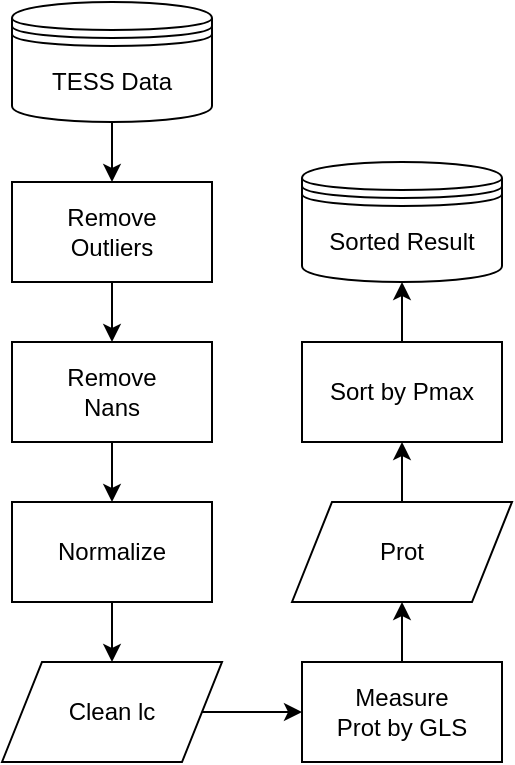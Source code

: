 <mxfile version="16.4.3" type="github" pages="2">
  <diagram id="IC8KrCkXo4IFFtZmo5Py" name="GLS">
    <mxGraphModel dx="678" dy="437" grid="1" gridSize="10" guides="1" tooltips="1" connect="1" arrows="1" fold="1" page="1" pageScale="1" pageWidth="827" pageHeight="1169" math="0" shadow="0">
      <root>
        <mxCell id="34-MS-X660Qj239OevNw-0" />
        <mxCell id="34-MS-X660Qj239OevNw-1" parent="34-MS-X660Qj239OevNw-0" />
        <mxCell id="Sd_bzcv2Rbqc6qYcsJ1p-1" value="" style="endArrow=classic;html=1;rounded=0;exitX=0.5;exitY=1;exitDx=0;exitDy=0;" edge="1" parent="34-MS-X660Qj239OevNw-1">
          <mxGeometry width="50" height="50" relative="1" as="geometry">
            <mxPoint x="215" y="90" as="sourcePoint" />
            <mxPoint x="215" y="120" as="targetPoint" />
          </mxGeometry>
        </mxCell>
        <mxCell id="Sd_bzcv2Rbqc6qYcsJ1p-2" value="Remove&lt;br&gt;Outliers" style="rounded=0;whiteSpace=wrap;html=1;" vertex="1" parent="34-MS-X660Qj239OevNw-1">
          <mxGeometry x="165" y="120" width="100" height="50" as="geometry" />
        </mxCell>
        <mxCell id="Sd_bzcv2Rbqc6qYcsJ1p-4" value="" style="endArrow=classic;html=1;rounded=0;exitX=0.5;exitY=1;exitDx=0;exitDy=0;" edge="1" parent="34-MS-X660Qj239OevNw-1" source="Sd_bzcv2Rbqc6qYcsJ1p-2">
          <mxGeometry width="50" height="50" relative="1" as="geometry">
            <mxPoint x="300" y="180" as="sourcePoint" />
            <mxPoint x="215" y="200" as="targetPoint" />
          </mxGeometry>
        </mxCell>
        <mxCell id="Sd_bzcv2Rbqc6qYcsJ1p-5" value="Remove&lt;br&gt;Nans" style="rounded=0;whiteSpace=wrap;html=1;" vertex="1" parent="34-MS-X660Qj239OevNw-1">
          <mxGeometry x="165" y="200" width="100" height="50" as="geometry" />
        </mxCell>
        <mxCell id="Sd_bzcv2Rbqc6qYcsJ1p-6" value="" style="endArrow=classic;html=1;rounded=0;exitX=0.5;exitY=1;exitDx=0;exitDy=0;" edge="1" parent="34-MS-X660Qj239OevNw-1">
          <mxGeometry width="50" height="50" relative="1" as="geometry">
            <mxPoint x="215" y="250" as="sourcePoint" />
            <mxPoint x="215" y="280" as="targetPoint" />
          </mxGeometry>
        </mxCell>
        <mxCell id="Sd_bzcv2Rbqc6qYcsJ1p-7" value="Normalize" style="rounded=0;whiteSpace=wrap;html=1;" vertex="1" parent="34-MS-X660Qj239OevNw-1">
          <mxGeometry x="165" y="280" width="100" height="50" as="geometry" />
        </mxCell>
        <mxCell id="Sd_bzcv2Rbqc6qYcsJ1p-8" value="Clean lc" style="shape=parallelogram;perimeter=parallelogramPerimeter;whiteSpace=wrap;html=1;fixedSize=1;" vertex="1" parent="34-MS-X660Qj239OevNw-1">
          <mxGeometry x="160" y="360" width="110" height="50" as="geometry" />
        </mxCell>
        <mxCell id="Sd_bzcv2Rbqc6qYcsJ1p-11" value="" style="endArrow=classic;html=1;rounded=0;exitX=0.5;exitY=1;exitDx=0;exitDy=0;entryX=0.5;entryY=0;entryDx=0;entryDy=0;" edge="1" parent="34-MS-X660Qj239OevNw-1" source="Sd_bzcv2Rbqc6qYcsJ1p-7" target="Sd_bzcv2Rbqc6qYcsJ1p-8">
          <mxGeometry width="50" height="50" relative="1" as="geometry">
            <mxPoint x="300" y="240" as="sourcePoint" />
            <mxPoint x="350" y="190" as="targetPoint" />
          </mxGeometry>
        </mxCell>
        <mxCell id="Sd_bzcv2Rbqc6qYcsJ1p-19" style="edgeStyle=orthogonalEdgeStyle;rounded=0;orthogonalLoop=1;jettySize=auto;html=1;exitX=0.5;exitY=0;exitDx=0;exitDy=0;entryX=0.5;entryY=1;entryDx=0;entryDy=0;" edge="1" parent="34-MS-X660Qj239OevNw-1" source="Sd_bzcv2Rbqc6qYcsJ1p-12" target="Sd_bzcv2Rbqc6qYcsJ1p-18">
          <mxGeometry relative="1" as="geometry" />
        </mxCell>
        <mxCell id="Sd_bzcv2Rbqc6qYcsJ1p-12" value="Measure&lt;br&gt;Prot by GLS" style="rounded=0;whiteSpace=wrap;html=1;" vertex="1" parent="34-MS-X660Qj239OevNw-1">
          <mxGeometry x="310" y="360" width="100" height="50" as="geometry" />
        </mxCell>
        <mxCell id="Sd_bzcv2Rbqc6qYcsJ1p-13" value="" style="endArrow=classic;html=1;rounded=0;exitX=1;exitY=0.5;exitDx=0;exitDy=0;entryX=0;entryY=0.5;entryDx=0;entryDy=0;" edge="1" parent="34-MS-X660Qj239OevNw-1" source="Sd_bzcv2Rbqc6qYcsJ1p-8" target="Sd_bzcv2Rbqc6qYcsJ1p-12">
          <mxGeometry width="50" height="50" relative="1" as="geometry">
            <mxPoint x="300" y="250" as="sourcePoint" />
            <mxPoint x="350" y="200" as="targetPoint" />
          </mxGeometry>
        </mxCell>
        <mxCell id="Sd_bzcv2Rbqc6qYcsJ1p-21" style="edgeStyle=orthogonalEdgeStyle;rounded=0;orthogonalLoop=1;jettySize=auto;html=1;exitX=0.5;exitY=0;exitDx=0;exitDy=0;entryX=0.5;entryY=1;entryDx=0;entryDy=0;" edge="1" parent="34-MS-X660Qj239OevNw-1" source="Sd_bzcv2Rbqc6qYcsJ1p-18" target="Sd_bzcv2Rbqc6qYcsJ1p-20">
          <mxGeometry relative="1" as="geometry" />
        </mxCell>
        <mxCell id="Sd_bzcv2Rbqc6qYcsJ1p-18" value="Prot" style="shape=parallelogram;perimeter=parallelogramPerimeter;whiteSpace=wrap;html=1;fixedSize=1;" vertex="1" parent="34-MS-X660Qj239OevNw-1">
          <mxGeometry x="305" y="280" width="110" height="50" as="geometry" />
        </mxCell>
        <mxCell id="Sd_bzcv2Rbqc6qYcsJ1p-23" value="" style="edgeStyle=orthogonalEdgeStyle;rounded=0;orthogonalLoop=1;jettySize=auto;html=1;" edge="1" parent="34-MS-X660Qj239OevNw-1" source="Sd_bzcv2Rbqc6qYcsJ1p-20" target="Sd_bzcv2Rbqc6qYcsJ1p-22">
          <mxGeometry relative="1" as="geometry" />
        </mxCell>
        <mxCell id="Sd_bzcv2Rbqc6qYcsJ1p-20" value="Sort by Pmax" style="rounded=0;whiteSpace=wrap;html=1;" vertex="1" parent="34-MS-X660Qj239OevNw-1">
          <mxGeometry x="310" y="200" width="100" height="50" as="geometry" />
        </mxCell>
        <mxCell id="Sd_bzcv2Rbqc6qYcsJ1p-22" value="Sorted Result" style="shape=datastore;whiteSpace=wrap;html=1;" vertex="1" parent="34-MS-X660Qj239OevNw-1">
          <mxGeometry x="310" y="110" width="100" height="60" as="geometry" />
        </mxCell>
        <mxCell id="Sd_bzcv2Rbqc6qYcsJ1p-24" value="TESS Data" style="shape=datastore;whiteSpace=wrap;html=1;" vertex="1" parent="34-MS-X660Qj239OevNw-1">
          <mxGeometry x="165" y="30" width="100" height="60" as="geometry" />
        </mxCell>
      </root>
    </mxGraphModel>
  </diagram>
  <diagram id="Q931FfS_jWUBk6a1JqtN" name="TLS">
    <mxGraphModel dx="879" dy="566" grid="1" gridSize="10" guides="1" tooltips="1" connect="1" arrows="1" fold="1" page="1" pageScale="1" pageWidth="827" pageHeight="1169" math="0" shadow="0">
      <root>
        <mxCell id="YLMAQDiuptrIhrqPD-Ab-0" />
        <mxCell id="YLMAQDiuptrIhrqPD-Ab-1" parent="YLMAQDiuptrIhrqPD-Ab-0" />
        <mxCell id="uKrmeC2Uqc5XPjMO2dqB-0" value="" style="endArrow=classic;html=1;rounded=0;exitX=0.5;exitY=1;exitDx=0;exitDy=0;" edge="1" parent="YLMAQDiuptrIhrqPD-Ab-1">
          <mxGeometry width="50" height="50" relative="1" as="geometry">
            <mxPoint x="215" y="90" as="sourcePoint" />
            <mxPoint x="215" y="120" as="targetPoint" />
          </mxGeometry>
        </mxCell>
        <mxCell id="uKrmeC2Uqc5XPjMO2dqB-1" value="Remove&lt;br&gt;Outliers" style="rounded=0;whiteSpace=wrap;html=1;" vertex="1" parent="YLMAQDiuptrIhrqPD-Ab-1">
          <mxGeometry x="165" y="120" width="100" height="50" as="geometry" />
        </mxCell>
        <mxCell id="uKrmeC2Uqc5XPjMO2dqB-2" value="" style="endArrow=classic;html=1;rounded=0;exitX=0.5;exitY=1;exitDx=0;exitDy=0;" edge="1" parent="YLMAQDiuptrIhrqPD-Ab-1" source="uKrmeC2Uqc5XPjMO2dqB-1">
          <mxGeometry width="50" height="50" relative="1" as="geometry">
            <mxPoint x="300" y="180" as="sourcePoint" />
            <mxPoint x="215" y="200" as="targetPoint" />
          </mxGeometry>
        </mxCell>
        <mxCell id="uKrmeC2Uqc5XPjMO2dqB-3" value="Remove&lt;br&gt;Nans" style="rounded=0;whiteSpace=wrap;html=1;" vertex="1" parent="YLMAQDiuptrIhrqPD-Ab-1">
          <mxGeometry x="165" y="200" width="100" height="50" as="geometry" />
        </mxCell>
        <mxCell id="uKrmeC2Uqc5XPjMO2dqB-4" value="" style="endArrow=classic;html=1;rounded=0;exitX=0.5;exitY=1;exitDx=0;exitDy=0;" edge="1" parent="YLMAQDiuptrIhrqPD-Ab-1">
          <mxGeometry width="50" height="50" relative="1" as="geometry">
            <mxPoint x="215" y="250" as="sourcePoint" />
            <mxPoint x="215" y="280" as="targetPoint" />
          </mxGeometry>
        </mxCell>
        <mxCell id="uKrmeC2Uqc5XPjMO2dqB-5" value="Normalize" style="rounded=0;whiteSpace=wrap;html=1;" vertex="1" parent="YLMAQDiuptrIhrqPD-Ab-1">
          <mxGeometry x="165" y="280" width="100" height="50" as="geometry" />
        </mxCell>
        <mxCell id="uKrmeC2Uqc5XPjMO2dqB-7" value="" style="endArrow=classic;html=1;rounded=0;exitX=0.5;exitY=1;exitDx=0;exitDy=0;entryX=0.5;entryY=0;entryDx=0;entryDy=0;" edge="1" parent="YLMAQDiuptrIhrqPD-Ab-1" source="uKrmeC2Uqc5XPjMO2dqB-5">
          <mxGeometry width="50" height="50" relative="1" as="geometry">
            <mxPoint x="300" y="240" as="sourcePoint" />
            <mxPoint x="215" y="360" as="targetPoint" />
          </mxGeometry>
        </mxCell>
        <mxCell id="uKrmeC2Uqc5XPjMO2dqB-8" style="edgeStyle=orthogonalEdgeStyle;rounded=0;orthogonalLoop=1;jettySize=auto;html=1;exitX=0.5;exitY=0;exitDx=0;exitDy=0;entryX=0.5;entryY=1;entryDx=0;entryDy=0;" edge="1" parent="YLMAQDiuptrIhrqPD-Ab-1" source="uKrmeC2Uqc5XPjMO2dqB-9" target="uKrmeC2Uqc5XPjMO2dqB-12">
          <mxGeometry relative="1" as="geometry" />
        </mxCell>
        <mxCell id="uKrmeC2Uqc5XPjMO2dqB-26" value="" style="edgeStyle=orthogonalEdgeStyle;rounded=0;orthogonalLoop=1;jettySize=auto;html=1;" edge="1" parent="YLMAQDiuptrIhrqPD-Ab-1" source="uKrmeC2Uqc5XPjMO2dqB-9" target="uKrmeC2Uqc5XPjMO2dqB-14">
          <mxGeometry relative="1" as="geometry" />
        </mxCell>
        <mxCell id="uKrmeC2Uqc5XPjMO2dqB-9" value="Detrend&lt;br&gt;(Flattening)" style="rounded=0;whiteSpace=wrap;html=1;" vertex="1" parent="YLMAQDiuptrIhrqPD-Ab-1">
          <mxGeometry x="310" y="360" width="100" height="50" as="geometry" />
        </mxCell>
        <mxCell id="uKrmeC2Uqc5XPjMO2dqB-11" style="edgeStyle=orthogonalEdgeStyle;rounded=0;orthogonalLoop=1;jettySize=auto;html=1;exitX=0.5;exitY=0;exitDx=0;exitDy=0;entryX=0.5;entryY=1;entryDx=0;entryDy=0;" edge="1" parent="YLMAQDiuptrIhrqPD-Ab-1" source="uKrmeC2Uqc5XPjMO2dqB-12" target="uKrmeC2Uqc5XPjMO2dqB-14">
          <mxGeometry relative="1" as="geometry" />
        </mxCell>
        <mxCell id="uKrmeC2Uqc5XPjMO2dqB-12" value="Flat lc" style="shape=parallelogram;perimeter=parallelogramPerimeter;whiteSpace=wrap;html=1;fixedSize=1;" vertex="1" parent="YLMAQDiuptrIhrqPD-Ab-1">
          <mxGeometry x="305" y="280" width="110" height="50" as="geometry" />
        </mxCell>
        <mxCell id="uKrmeC2Uqc5XPjMO2dqB-13" value="" style="edgeStyle=orthogonalEdgeStyle;rounded=0;orthogonalLoop=1;jettySize=auto;html=1;" edge="1" parent="YLMAQDiuptrIhrqPD-Ab-1" source="uKrmeC2Uqc5XPjMO2dqB-14">
          <mxGeometry relative="1" as="geometry">
            <mxPoint x="360.037" y="170" as="targetPoint" />
          </mxGeometry>
        </mxCell>
        <mxCell id="uKrmeC2Uqc5XPjMO2dqB-14" value="Detect Transit&lt;br&gt;by TLS" style="rounded=0;whiteSpace=wrap;html=1;" vertex="1" parent="YLMAQDiuptrIhrqPD-Ab-1">
          <mxGeometry x="310" y="200" width="100" height="50" as="geometry" />
        </mxCell>
        <mxCell id="uKrmeC2Uqc5XPjMO2dqB-17" value="Raw lc" style="shape=parallelogram;perimeter=parallelogramPerimeter;whiteSpace=wrap;html=1;fixedSize=1;" vertex="1" parent="YLMAQDiuptrIhrqPD-Ab-1">
          <mxGeometry x="160" y="40" width="110" height="50" as="geometry" />
        </mxCell>
        <mxCell id="uKrmeC2Uqc5XPjMO2dqB-20" value="" style="edgeStyle=orthogonalEdgeStyle;rounded=0;orthogonalLoop=1;jettySize=auto;html=1;" edge="1" parent="YLMAQDiuptrIhrqPD-Ab-1" source="uKrmeC2Uqc5XPjMO2dqB-18" target="uKrmeC2Uqc5XPjMO2dqB-19">
          <mxGeometry relative="1" as="geometry" />
        </mxCell>
        <mxCell id="uKrmeC2Uqc5XPjMO2dqB-18" value="Binning" style="rounded=0;whiteSpace=wrap;html=1;" vertex="1" parent="YLMAQDiuptrIhrqPD-Ab-1">
          <mxGeometry x="165" y="360" width="100" height="50" as="geometry" />
        </mxCell>
        <mxCell id="uKrmeC2Uqc5XPjMO2dqB-22" value="" style="edgeStyle=orthogonalEdgeStyle;rounded=0;orthogonalLoop=1;jettySize=auto;html=1;" edge="1" parent="YLMAQDiuptrIhrqPD-Ab-1" source="uKrmeC2Uqc5XPjMO2dqB-19" target="uKrmeC2Uqc5XPjMO2dqB-21">
          <mxGeometry relative="1" as="geometry" />
        </mxCell>
        <mxCell id="uKrmeC2Uqc5XPjMO2dqB-19" value="Clean lc" style="shape=parallelogram;perimeter=parallelogramPerimeter;whiteSpace=wrap;html=1;fixedSize=1;" vertex="1" parent="YLMAQDiuptrIhrqPD-Ab-1">
          <mxGeometry x="160" y="440" width="110" height="50" as="geometry" />
        </mxCell>
        <mxCell id="uKrmeC2Uqc5XPjMO2dqB-27" value="" style="edgeStyle=orthogonalEdgeStyle;rounded=0;orthogonalLoop=1;jettySize=auto;html=1;" edge="1" parent="YLMAQDiuptrIhrqPD-Ab-1" source="uKrmeC2Uqc5XPjMO2dqB-21">
          <mxGeometry relative="1" as="geometry">
            <mxPoint x="360" y="410" as="targetPoint" />
          </mxGeometry>
        </mxCell>
        <mxCell id="uKrmeC2Uqc5XPjMO2dqB-21" value="Make &lt;br&gt;baseline curve" style="rounded=0;whiteSpace=wrap;html=1;" vertex="1" parent="YLMAQDiuptrIhrqPD-Ab-1">
          <mxGeometry x="310" y="440" width="100" height="50" as="geometry" />
        </mxCell>
        <mxCell id="uKrmeC2Uqc5XPjMO2dqB-34" value="" style="edgeStyle=orthogonalEdgeStyle;rounded=0;orthogonalLoop=1;jettySize=auto;html=1;" edge="1" parent="YLMAQDiuptrIhrqPD-Ab-1" source="uKrmeC2Uqc5XPjMO2dqB-28" target="uKrmeC2Uqc5XPjMO2dqB-31">
          <mxGeometry relative="1" as="geometry" />
        </mxCell>
        <mxCell id="uKrmeC2Uqc5XPjMO2dqB-28" value="Pred Porb&lt;br&gt;&amp;amp; SDE value" style="shape=parallelogram;perimeter=parallelogramPerimeter;whiteSpace=wrap;html=1;fixedSize=1;" vertex="1" parent="YLMAQDiuptrIhrqPD-Ab-1">
          <mxGeometry x="305" y="120" width="110" height="50" as="geometry" />
        </mxCell>
        <mxCell id="uKrmeC2Uqc5XPjMO2dqB-36" value="" style="edgeStyle=orthogonalEdgeStyle;rounded=0;orthogonalLoop=1;jettySize=auto;html=1;" edge="1" parent="YLMAQDiuptrIhrqPD-Ab-1" source="uKrmeC2Uqc5XPjMO2dqB-31" target="uKrmeC2Uqc5XPjMO2dqB-35">
          <mxGeometry relative="1" as="geometry" />
        </mxCell>
        <mxCell id="uKrmeC2Uqc5XPjMO2dqB-31" value="Make&lt;br&gt;phase fold" style="rounded=0;whiteSpace=wrap;html=1;" vertex="1" parent="YLMAQDiuptrIhrqPD-Ab-1">
          <mxGeometry x="460" y="120" width="100" height="50" as="geometry" />
        </mxCell>
        <mxCell id="uKrmeC2Uqc5XPjMO2dqB-35" value="phase-folded lc" style="shape=parallelogram;perimeter=parallelogramPerimeter;whiteSpace=wrap;html=1;fixedSize=1;" vertex="1" parent="YLMAQDiuptrIhrqPD-Ab-1">
          <mxGeometry x="455" y="200" width="110" height="50" as="geometry" />
        </mxCell>
      </root>
    </mxGraphModel>
  </diagram>
</mxfile>
